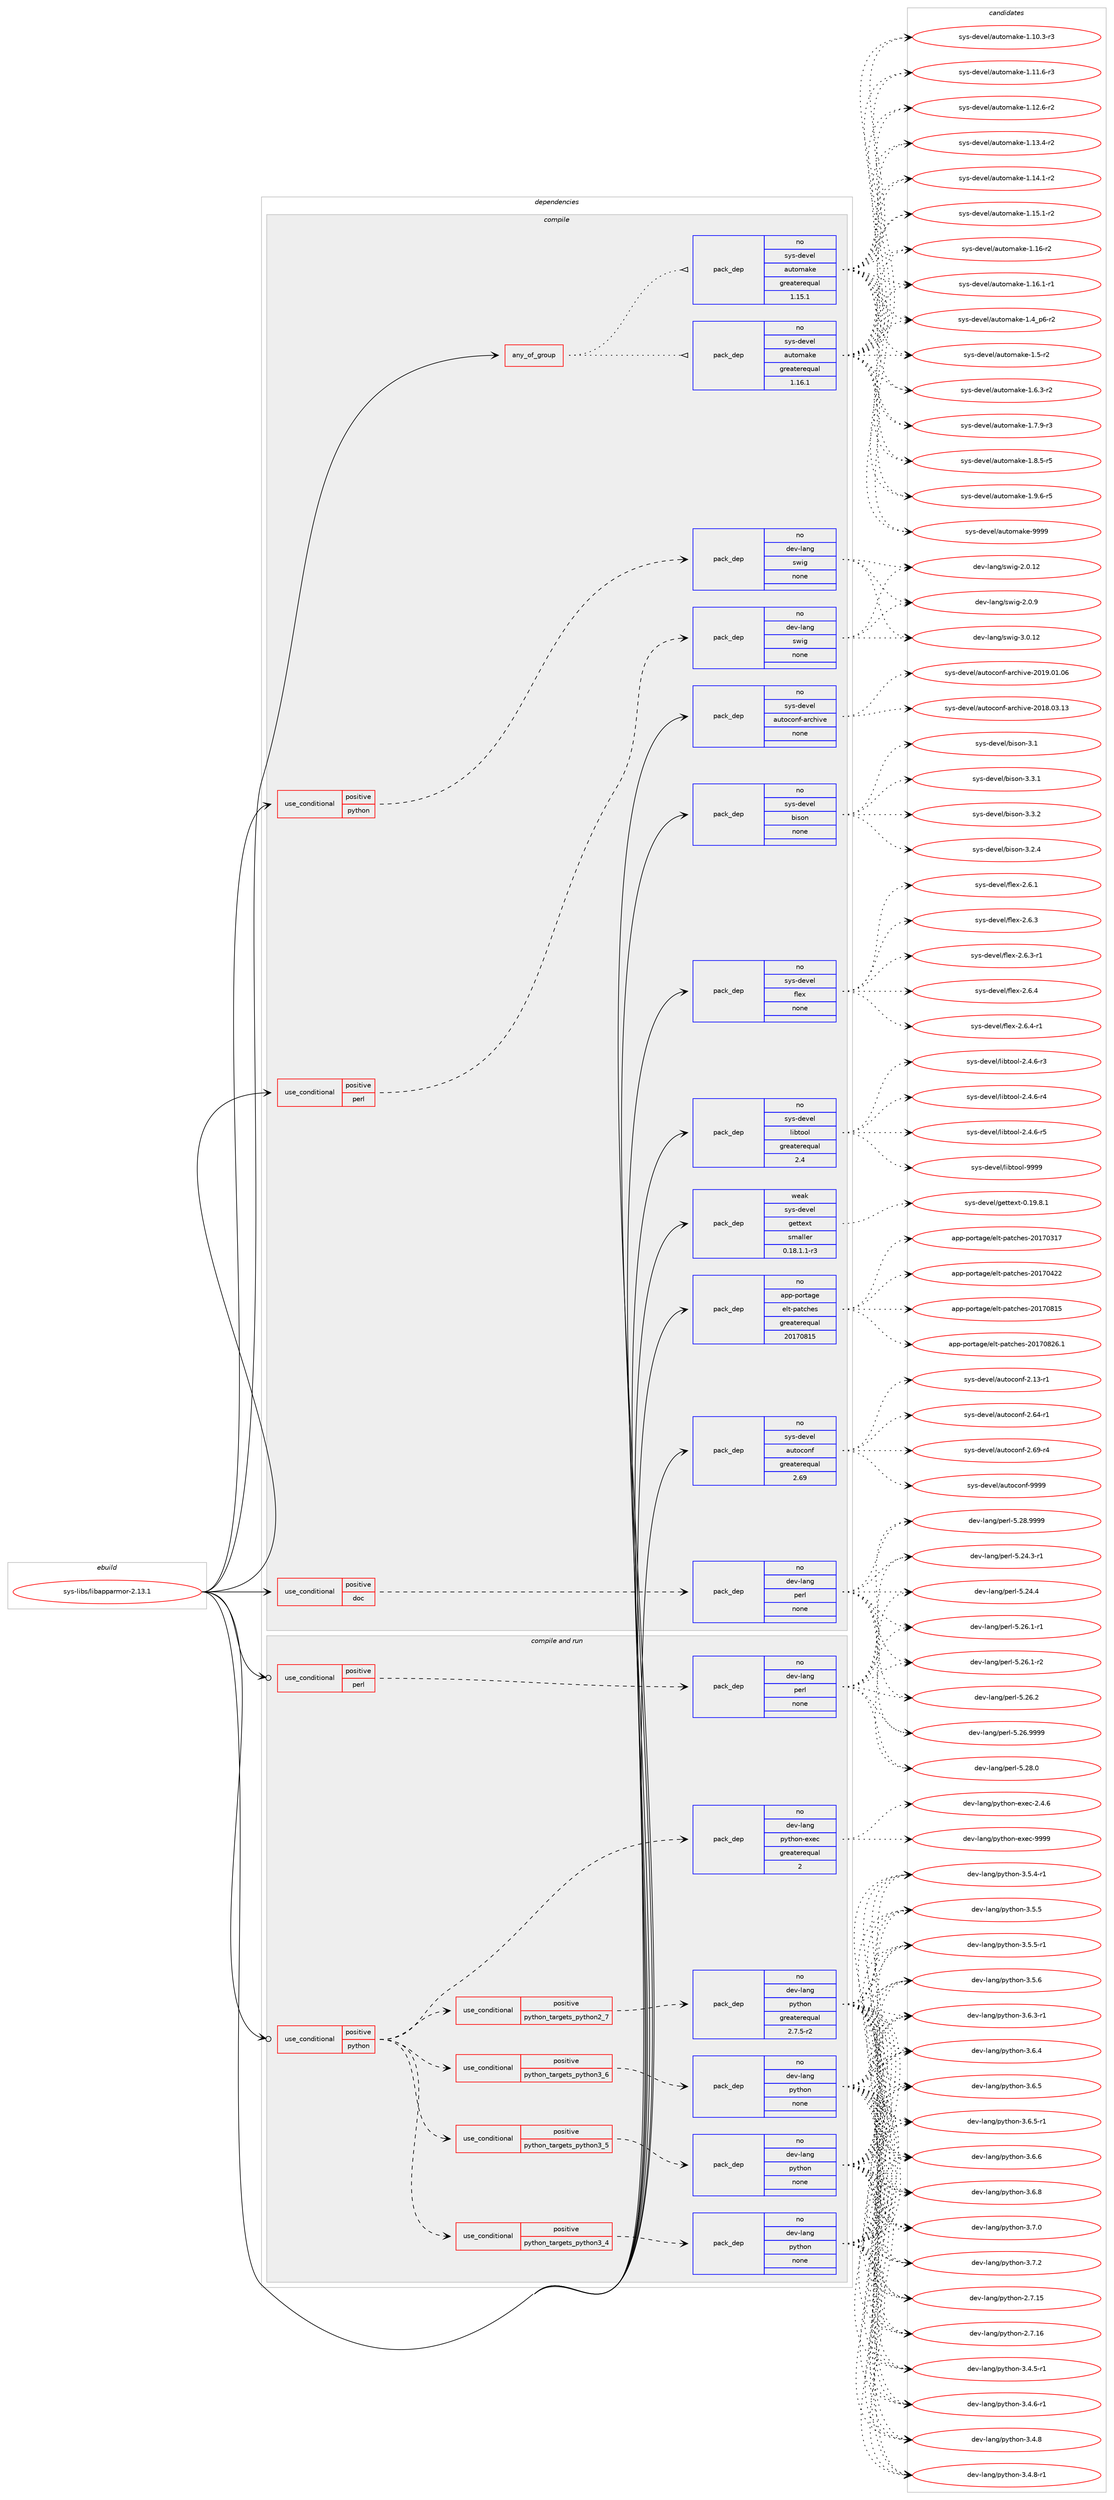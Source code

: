 digraph prolog {

# *************
# Graph options
# *************

newrank=true;
concentrate=true;
compound=true;
graph [rankdir=LR,fontname=Helvetica,fontsize=10,ranksep=1.5];#, ranksep=2.5, nodesep=0.2];
edge  [arrowhead=vee];
node  [fontname=Helvetica,fontsize=10];

# **********
# The ebuild
# **********

subgraph cluster_leftcol {
color=gray;
rank=same;
label=<<i>ebuild</i>>;
id [label="sys-libs/libapparmor-2.13.1", color=red, width=4, href="../sys-libs/libapparmor-2.13.1.svg"];
}

# ****************
# The dependencies
# ****************

subgraph cluster_midcol {
color=gray;
label=<<i>dependencies</i>>;
subgraph cluster_compile {
fillcolor="#eeeeee";
style=filled;
label=<<i>compile</i>>;
subgraph any27676 {
dependency1737727 [label=<<TABLE BORDER="0" CELLBORDER="1" CELLSPACING="0" CELLPADDING="4"><TR><TD CELLPADDING="10">any_of_group</TD></TR></TABLE>>, shape=none, color=red];subgraph pack1247318 {
dependency1737728 [label=<<TABLE BORDER="0" CELLBORDER="1" CELLSPACING="0" CELLPADDING="4" WIDTH="220"><TR><TD ROWSPAN="6" CELLPADDING="30">pack_dep</TD></TR><TR><TD WIDTH="110">no</TD></TR><TR><TD>sys-devel</TD></TR><TR><TD>automake</TD></TR><TR><TD>greaterequal</TD></TR><TR><TD>1.16.1</TD></TR></TABLE>>, shape=none, color=blue];
}
dependency1737727:e -> dependency1737728:w [weight=20,style="dotted",arrowhead="oinv"];
subgraph pack1247319 {
dependency1737729 [label=<<TABLE BORDER="0" CELLBORDER="1" CELLSPACING="0" CELLPADDING="4" WIDTH="220"><TR><TD ROWSPAN="6" CELLPADDING="30">pack_dep</TD></TR><TR><TD WIDTH="110">no</TD></TR><TR><TD>sys-devel</TD></TR><TR><TD>automake</TD></TR><TR><TD>greaterequal</TD></TR><TR><TD>1.15.1</TD></TR></TABLE>>, shape=none, color=blue];
}
dependency1737727:e -> dependency1737729:w [weight=20,style="dotted",arrowhead="oinv"];
}
id:e -> dependency1737727:w [weight=20,style="solid",arrowhead="vee"];
subgraph cond461798 {
dependency1737730 [label=<<TABLE BORDER="0" CELLBORDER="1" CELLSPACING="0" CELLPADDING="4"><TR><TD ROWSPAN="3" CELLPADDING="10">use_conditional</TD></TR><TR><TD>positive</TD></TR><TR><TD>doc</TD></TR></TABLE>>, shape=none, color=red];
subgraph pack1247320 {
dependency1737731 [label=<<TABLE BORDER="0" CELLBORDER="1" CELLSPACING="0" CELLPADDING="4" WIDTH="220"><TR><TD ROWSPAN="6" CELLPADDING="30">pack_dep</TD></TR><TR><TD WIDTH="110">no</TD></TR><TR><TD>dev-lang</TD></TR><TR><TD>perl</TD></TR><TR><TD>none</TD></TR><TR><TD></TD></TR></TABLE>>, shape=none, color=blue];
}
dependency1737730:e -> dependency1737731:w [weight=20,style="dashed",arrowhead="vee"];
}
id:e -> dependency1737730:w [weight=20,style="solid",arrowhead="vee"];
subgraph cond461799 {
dependency1737732 [label=<<TABLE BORDER="0" CELLBORDER="1" CELLSPACING="0" CELLPADDING="4"><TR><TD ROWSPAN="3" CELLPADDING="10">use_conditional</TD></TR><TR><TD>positive</TD></TR><TR><TD>perl</TD></TR></TABLE>>, shape=none, color=red];
subgraph pack1247321 {
dependency1737733 [label=<<TABLE BORDER="0" CELLBORDER="1" CELLSPACING="0" CELLPADDING="4" WIDTH="220"><TR><TD ROWSPAN="6" CELLPADDING="30">pack_dep</TD></TR><TR><TD WIDTH="110">no</TD></TR><TR><TD>dev-lang</TD></TR><TR><TD>swig</TD></TR><TR><TD>none</TD></TR><TR><TD></TD></TR></TABLE>>, shape=none, color=blue];
}
dependency1737732:e -> dependency1737733:w [weight=20,style="dashed",arrowhead="vee"];
}
id:e -> dependency1737732:w [weight=20,style="solid",arrowhead="vee"];
subgraph cond461800 {
dependency1737734 [label=<<TABLE BORDER="0" CELLBORDER="1" CELLSPACING="0" CELLPADDING="4"><TR><TD ROWSPAN="3" CELLPADDING="10">use_conditional</TD></TR><TR><TD>positive</TD></TR><TR><TD>python</TD></TR></TABLE>>, shape=none, color=red];
subgraph pack1247322 {
dependency1737735 [label=<<TABLE BORDER="0" CELLBORDER="1" CELLSPACING="0" CELLPADDING="4" WIDTH="220"><TR><TD ROWSPAN="6" CELLPADDING="30">pack_dep</TD></TR><TR><TD WIDTH="110">no</TD></TR><TR><TD>dev-lang</TD></TR><TR><TD>swig</TD></TR><TR><TD>none</TD></TR><TR><TD></TD></TR></TABLE>>, shape=none, color=blue];
}
dependency1737734:e -> dependency1737735:w [weight=20,style="dashed",arrowhead="vee"];
}
id:e -> dependency1737734:w [weight=20,style="solid",arrowhead="vee"];
subgraph pack1247323 {
dependency1737736 [label=<<TABLE BORDER="0" CELLBORDER="1" CELLSPACING="0" CELLPADDING="4" WIDTH="220"><TR><TD ROWSPAN="6" CELLPADDING="30">pack_dep</TD></TR><TR><TD WIDTH="110">no</TD></TR><TR><TD>app-portage</TD></TR><TR><TD>elt-patches</TD></TR><TR><TD>greaterequal</TD></TR><TR><TD>20170815</TD></TR></TABLE>>, shape=none, color=blue];
}
id:e -> dependency1737736:w [weight=20,style="solid",arrowhead="vee"];
subgraph pack1247324 {
dependency1737737 [label=<<TABLE BORDER="0" CELLBORDER="1" CELLSPACING="0" CELLPADDING="4" WIDTH="220"><TR><TD ROWSPAN="6" CELLPADDING="30">pack_dep</TD></TR><TR><TD WIDTH="110">no</TD></TR><TR><TD>sys-devel</TD></TR><TR><TD>autoconf</TD></TR><TR><TD>greaterequal</TD></TR><TR><TD>2.69</TD></TR></TABLE>>, shape=none, color=blue];
}
id:e -> dependency1737737:w [weight=20,style="solid",arrowhead="vee"];
subgraph pack1247325 {
dependency1737738 [label=<<TABLE BORDER="0" CELLBORDER="1" CELLSPACING="0" CELLPADDING="4" WIDTH="220"><TR><TD ROWSPAN="6" CELLPADDING="30">pack_dep</TD></TR><TR><TD WIDTH="110">no</TD></TR><TR><TD>sys-devel</TD></TR><TR><TD>autoconf-archive</TD></TR><TR><TD>none</TD></TR><TR><TD></TD></TR></TABLE>>, shape=none, color=blue];
}
id:e -> dependency1737738:w [weight=20,style="solid",arrowhead="vee"];
subgraph pack1247326 {
dependency1737739 [label=<<TABLE BORDER="0" CELLBORDER="1" CELLSPACING="0" CELLPADDING="4" WIDTH="220"><TR><TD ROWSPAN="6" CELLPADDING="30">pack_dep</TD></TR><TR><TD WIDTH="110">no</TD></TR><TR><TD>sys-devel</TD></TR><TR><TD>bison</TD></TR><TR><TD>none</TD></TR><TR><TD></TD></TR></TABLE>>, shape=none, color=blue];
}
id:e -> dependency1737739:w [weight=20,style="solid",arrowhead="vee"];
subgraph pack1247327 {
dependency1737740 [label=<<TABLE BORDER="0" CELLBORDER="1" CELLSPACING="0" CELLPADDING="4" WIDTH="220"><TR><TD ROWSPAN="6" CELLPADDING="30">pack_dep</TD></TR><TR><TD WIDTH="110">no</TD></TR><TR><TD>sys-devel</TD></TR><TR><TD>flex</TD></TR><TR><TD>none</TD></TR><TR><TD></TD></TR></TABLE>>, shape=none, color=blue];
}
id:e -> dependency1737740:w [weight=20,style="solid",arrowhead="vee"];
subgraph pack1247328 {
dependency1737741 [label=<<TABLE BORDER="0" CELLBORDER="1" CELLSPACING="0" CELLPADDING="4" WIDTH="220"><TR><TD ROWSPAN="6" CELLPADDING="30">pack_dep</TD></TR><TR><TD WIDTH="110">no</TD></TR><TR><TD>sys-devel</TD></TR><TR><TD>libtool</TD></TR><TR><TD>greaterequal</TD></TR><TR><TD>2.4</TD></TR></TABLE>>, shape=none, color=blue];
}
id:e -> dependency1737741:w [weight=20,style="solid",arrowhead="vee"];
subgraph pack1247329 {
dependency1737742 [label=<<TABLE BORDER="0" CELLBORDER="1" CELLSPACING="0" CELLPADDING="4" WIDTH="220"><TR><TD ROWSPAN="6" CELLPADDING="30">pack_dep</TD></TR><TR><TD WIDTH="110">weak</TD></TR><TR><TD>sys-devel</TD></TR><TR><TD>gettext</TD></TR><TR><TD>smaller</TD></TR><TR><TD>0.18.1.1-r3</TD></TR></TABLE>>, shape=none, color=blue];
}
id:e -> dependency1737742:w [weight=20,style="solid",arrowhead="vee"];
}
subgraph cluster_compileandrun {
fillcolor="#eeeeee";
style=filled;
label=<<i>compile and run</i>>;
subgraph cond461801 {
dependency1737743 [label=<<TABLE BORDER="0" CELLBORDER="1" CELLSPACING="0" CELLPADDING="4"><TR><TD ROWSPAN="3" CELLPADDING="10">use_conditional</TD></TR><TR><TD>positive</TD></TR><TR><TD>perl</TD></TR></TABLE>>, shape=none, color=red];
subgraph pack1247330 {
dependency1737744 [label=<<TABLE BORDER="0" CELLBORDER="1" CELLSPACING="0" CELLPADDING="4" WIDTH="220"><TR><TD ROWSPAN="6" CELLPADDING="30">pack_dep</TD></TR><TR><TD WIDTH="110">no</TD></TR><TR><TD>dev-lang</TD></TR><TR><TD>perl</TD></TR><TR><TD>none</TD></TR><TR><TD></TD></TR></TABLE>>, shape=none, color=blue];
}
dependency1737743:e -> dependency1737744:w [weight=20,style="dashed",arrowhead="vee"];
}
id:e -> dependency1737743:w [weight=20,style="solid",arrowhead="odotvee"];
subgraph cond461802 {
dependency1737745 [label=<<TABLE BORDER="0" CELLBORDER="1" CELLSPACING="0" CELLPADDING="4"><TR><TD ROWSPAN="3" CELLPADDING="10">use_conditional</TD></TR><TR><TD>positive</TD></TR><TR><TD>python</TD></TR></TABLE>>, shape=none, color=red];
subgraph cond461803 {
dependency1737746 [label=<<TABLE BORDER="0" CELLBORDER="1" CELLSPACING="0" CELLPADDING="4"><TR><TD ROWSPAN="3" CELLPADDING="10">use_conditional</TD></TR><TR><TD>positive</TD></TR><TR><TD>python_targets_python2_7</TD></TR></TABLE>>, shape=none, color=red];
subgraph pack1247331 {
dependency1737747 [label=<<TABLE BORDER="0" CELLBORDER="1" CELLSPACING="0" CELLPADDING="4" WIDTH="220"><TR><TD ROWSPAN="6" CELLPADDING="30">pack_dep</TD></TR><TR><TD WIDTH="110">no</TD></TR><TR><TD>dev-lang</TD></TR><TR><TD>python</TD></TR><TR><TD>greaterequal</TD></TR><TR><TD>2.7.5-r2</TD></TR></TABLE>>, shape=none, color=blue];
}
dependency1737746:e -> dependency1737747:w [weight=20,style="dashed",arrowhead="vee"];
}
dependency1737745:e -> dependency1737746:w [weight=20,style="dashed",arrowhead="vee"];
subgraph cond461804 {
dependency1737748 [label=<<TABLE BORDER="0" CELLBORDER="1" CELLSPACING="0" CELLPADDING="4"><TR><TD ROWSPAN="3" CELLPADDING="10">use_conditional</TD></TR><TR><TD>positive</TD></TR><TR><TD>python_targets_python3_4</TD></TR></TABLE>>, shape=none, color=red];
subgraph pack1247332 {
dependency1737749 [label=<<TABLE BORDER="0" CELLBORDER="1" CELLSPACING="0" CELLPADDING="4" WIDTH="220"><TR><TD ROWSPAN="6" CELLPADDING="30">pack_dep</TD></TR><TR><TD WIDTH="110">no</TD></TR><TR><TD>dev-lang</TD></TR><TR><TD>python</TD></TR><TR><TD>none</TD></TR><TR><TD></TD></TR></TABLE>>, shape=none, color=blue];
}
dependency1737748:e -> dependency1737749:w [weight=20,style="dashed",arrowhead="vee"];
}
dependency1737745:e -> dependency1737748:w [weight=20,style="dashed",arrowhead="vee"];
subgraph cond461805 {
dependency1737750 [label=<<TABLE BORDER="0" CELLBORDER="1" CELLSPACING="0" CELLPADDING="4"><TR><TD ROWSPAN="3" CELLPADDING="10">use_conditional</TD></TR><TR><TD>positive</TD></TR><TR><TD>python_targets_python3_5</TD></TR></TABLE>>, shape=none, color=red];
subgraph pack1247333 {
dependency1737751 [label=<<TABLE BORDER="0" CELLBORDER="1" CELLSPACING="0" CELLPADDING="4" WIDTH="220"><TR><TD ROWSPAN="6" CELLPADDING="30">pack_dep</TD></TR><TR><TD WIDTH="110">no</TD></TR><TR><TD>dev-lang</TD></TR><TR><TD>python</TD></TR><TR><TD>none</TD></TR><TR><TD></TD></TR></TABLE>>, shape=none, color=blue];
}
dependency1737750:e -> dependency1737751:w [weight=20,style="dashed",arrowhead="vee"];
}
dependency1737745:e -> dependency1737750:w [weight=20,style="dashed",arrowhead="vee"];
subgraph cond461806 {
dependency1737752 [label=<<TABLE BORDER="0" CELLBORDER="1" CELLSPACING="0" CELLPADDING="4"><TR><TD ROWSPAN="3" CELLPADDING="10">use_conditional</TD></TR><TR><TD>positive</TD></TR><TR><TD>python_targets_python3_6</TD></TR></TABLE>>, shape=none, color=red];
subgraph pack1247334 {
dependency1737753 [label=<<TABLE BORDER="0" CELLBORDER="1" CELLSPACING="0" CELLPADDING="4" WIDTH="220"><TR><TD ROWSPAN="6" CELLPADDING="30">pack_dep</TD></TR><TR><TD WIDTH="110">no</TD></TR><TR><TD>dev-lang</TD></TR><TR><TD>python</TD></TR><TR><TD>none</TD></TR><TR><TD></TD></TR></TABLE>>, shape=none, color=blue];
}
dependency1737752:e -> dependency1737753:w [weight=20,style="dashed",arrowhead="vee"];
}
dependency1737745:e -> dependency1737752:w [weight=20,style="dashed",arrowhead="vee"];
subgraph pack1247335 {
dependency1737754 [label=<<TABLE BORDER="0" CELLBORDER="1" CELLSPACING="0" CELLPADDING="4" WIDTH="220"><TR><TD ROWSPAN="6" CELLPADDING="30">pack_dep</TD></TR><TR><TD WIDTH="110">no</TD></TR><TR><TD>dev-lang</TD></TR><TR><TD>python-exec</TD></TR><TR><TD>greaterequal</TD></TR><TR><TD>2</TD></TR></TABLE>>, shape=none, color=blue];
}
dependency1737745:e -> dependency1737754:w [weight=20,style="dashed",arrowhead="vee"];
}
id:e -> dependency1737745:w [weight=20,style="solid",arrowhead="odotvee"];
}
subgraph cluster_run {
fillcolor="#eeeeee";
style=filled;
label=<<i>run</i>>;
}
}

# **************
# The candidates
# **************

subgraph cluster_choices {
rank=same;
color=gray;
label=<<i>candidates</i>>;

subgraph choice1247318 {
color=black;
nodesep=1;
choice11512111545100101118101108479711711611110997107101454946494846514511451 [label="sys-devel/automake-1.10.3-r3", color=red, width=4,href="../sys-devel/automake-1.10.3-r3.svg"];
choice11512111545100101118101108479711711611110997107101454946494946544511451 [label="sys-devel/automake-1.11.6-r3", color=red, width=4,href="../sys-devel/automake-1.11.6-r3.svg"];
choice11512111545100101118101108479711711611110997107101454946495046544511450 [label="sys-devel/automake-1.12.6-r2", color=red, width=4,href="../sys-devel/automake-1.12.6-r2.svg"];
choice11512111545100101118101108479711711611110997107101454946495146524511450 [label="sys-devel/automake-1.13.4-r2", color=red, width=4,href="../sys-devel/automake-1.13.4-r2.svg"];
choice11512111545100101118101108479711711611110997107101454946495246494511450 [label="sys-devel/automake-1.14.1-r2", color=red, width=4,href="../sys-devel/automake-1.14.1-r2.svg"];
choice11512111545100101118101108479711711611110997107101454946495346494511450 [label="sys-devel/automake-1.15.1-r2", color=red, width=4,href="../sys-devel/automake-1.15.1-r2.svg"];
choice1151211154510010111810110847971171161111099710710145494649544511450 [label="sys-devel/automake-1.16-r2", color=red, width=4,href="../sys-devel/automake-1.16-r2.svg"];
choice11512111545100101118101108479711711611110997107101454946495446494511449 [label="sys-devel/automake-1.16.1-r1", color=red, width=4,href="../sys-devel/automake-1.16.1-r1.svg"];
choice115121115451001011181011084797117116111109971071014549465295112544511450 [label="sys-devel/automake-1.4_p6-r2", color=red, width=4,href="../sys-devel/automake-1.4_p6-r2.svg"];
choice11512111545100101118101108479711711611110997107101454946534511450 [label="sys-devel/automake-1.5-r2", color=red, width=4,href="../sys-devel/automake-1.5-r2.svg"];
choice115121115451001011181011084797117116111109971071014549465446514511450 [label="sys-devel/automake-1.6.3-r2", color=red, width=4,href="../sys-devel/automake-1.6.3-r2.svg"];
choice115121115451001011181011084797117116111109971071014549465546574511451 [label="sys-devel/automake-1.7.9-r3", color=red, width=4,href="../sys-devel/automake-1.7.9-r3.svg"];
choice115121115451001011181011084797117116111109971071014549465646534511453 [label="sys-devel/automake-1.8.5-r5", color=red, width=4,href="../sys-devel/automake-1.8.5-r5.svg"];
choice115121115451001011181011084797117116111109971071014549465746544511453 [label="sys-devel/automake-1.9.6-r5", color=red, width=4,href="../sys-devel/automake-1.9.6-r5.svg"];
choice115121115451001011181011084797117116111109971071014557575757 [label="sys-devel/automake-9999", color=red, width=4,href="../sys-devel/automake-9999.svg"];
dependency1737728:e -> choice11512111545100101118101108479711711611110997107101454946494846514511451:w [style=dotted,weight="100"];
dependency1737728:e -> choice11512111545100101118101108479711711611110997107101454946494946544511451:w [style=dotted,weight="100"];
dependency1737728:e -> choice11512111545100101118101108479711711611110997107101454946495046544511450:w [style=dotted,weight="100"];
dependency1737728:e -> choice11512111545100101118101108479711711611110997107101454946495146524511450:w [style=dotted,weight="100"];
dependency1737728:e -> choice11512111545100101118101108479711711611110997107101454946495246494511450:w [style=dotted,weight="100"];
dependency1737728:e -> choice11512111545100101118101108479711711611110997107101454946495346494511450:w [style=dotted,weight="100"];
dependency1737728:e -> choice1151211154510010111810110847971171161111099710710145494649544511450:w [style=dotted,weight="100"];
dependency1737728:e -> choice11512111545100101118101108479711711611110997107101454946495446494511449:w [style=dotted,weight="100"];
dependency1737728:e -> choice115121115451001011181011084797117116111109971071014549465295112544511450:w [style=dotted,weight="100"];
dependency1737728:e -> choice11512111545100101118101108479711711611110997107101454946534511450:w [style=dotted,weight="100"];
dependency1737728:e -> choice115121115451001011181011084797117116111109971071014549465446514511450:w [style=dotted,weight="100"];
dependency1737728:e -> choice115121115451001011181011084797117116111109971071014549465546574511451:w [style=dotted,weight="100"];
dependency1737728:e -> choice115121115451001011181011084797117116111109971071014549465646534511453:w [style=dotted,weight="100"];
dependency1737728:e -> choice115121115451001011181011084797117116111109971071014549465746544511453:w [style=dotted,weight="100"];
dependency1737728:e -> choice115121115451001011181011084797117116111109971071014557575757:w [style=dotted,weight="100"];
}
subgraph choice1247319 {
color=black;
nodesep=1;
choice11512111545100101118101108479711711611110997107101454946494846514511451 [label="sys-devel/automake-1.10.3-r3", color=red, width=4,href="../sys-devel/automake-1.10.3-r3.svg"];
choice11512111545100101118101108479711711611110997107101454946494946544511451 [label="sys-devel/automake-1.11.6-r3", color=red, width=4,href="../sys-devel/automake-1.11.6-r3.svg"];
choice11512111545100101118101108479711711611110997107101454946495046544511450 [label="sys-devel/automake-1.12.6-r2", color=red, width=4,href="../sys-devel/automake-1.12.6-r2.svg"];
choice11512111545100101118101108479711711611110997107101454946495146524511450 [label="sys-devel/automake-1.13.4-r2", color=red, width=4,href="../sys-devel/automake-1.13.4-r2.svg"];
choice11512111545100101118101108479711711611110997107101454946495246494511450 [label="sys-devel/automake-1.14.1-r2", color=red, width=4,href="../sys-devel/automake-1.14.1-r2.svg"];
choice11512111545100101118101108479711711611110997107101454946495346494511450 [label="sys-devel/automake-1.15.1-r2", color=red, width=4,href="../sys-devel/automake-1.15.1-r2.svg"];
choice1151211154510010111810110847971171161111099710710145494649544511450 [label="sys-devel/automake-1.16-r2", color=red, width=4,href="../sys-devel/automake-1.16-r2.svg"];
choice11512111545100101118101108479711711611110997107101454946495446494511449 [label="sys-devel/automake-1.16.1-r1", color=red, width=4,href="../sys-devel/automake-1.16.1-r1.svg"];
choice115121115451001011181011084797117116111109971071014549465295112544511450 [label="sys-devel/automake-1.4_p6-r2", color=red, width=4,href="../sys-devel/automake-1.4_p6-r2.svg"];
choice11512111545100101118101108479711711611110997107101454946534511450 [label="sys-devel/automake-1.5-r2", color=red, width=4,href="../sys-devel/automake-1.5-r2.svg"];
choice115121115451001011181011084797117116111109971071014549465446514511450 [label="sys-devel/automake-1.6.3-r2", color=red, width=4,href="../sys-devel/automake-1.6.3-r2.svg"];
choice115121115451001011181011084797117116111109971071014549465546574511451 [label="sys-devel/automake-1.7.9-r3", color=red, width=4,href="../sys-devel/automake-1.7.9-r3.svg"];
choice115121115451001011181011084797117116111109971071014549465646534511453 [label="sys-devel/automake-1.8.5-r5", color=red, width=4,href="../sys-devel/automake-1.8.5-r5.svg"];
choice115121115451001011181011084797117116111109971071014549465746544511453 [label="sys-devel/automake-1.9.6-r5", color=red, width=4,href="../sys-devel/automake-1.9.6-r5.svg"];
choice115121115451001011181011084797117116111109971071014557575757 [label="sys-devel/automake-9999", color=red, width=4,href="../sys-devel/automake-9999.svg"];
dependency1737729:e -> choice11512111545100101118101108479711711611110997107101454946494846514511451:w [style=dotted,weight="100"];
dependency1737729:e -> choice11512111545100101118101108479711711611110997107101454946494946544511451:w [style=dotted,weight="100"];
dependency1737729:e -> choice11512111545100101118101108479711711611110997107101454946495046544511450:w [style=dotted,weight="100"];
dependency1737729:e -> choice11512111545100101118101108479711711611110997107101454946495146524511450:w [style=dotted,weight="100"];
dependency1737729:e -> choice11512111545100101118101108479711711611110997107101454946495246494511450:w [style=dotted,weight="100"];
dependency1737729:e -> choice11512111545100101118101108479711711611110997107101454946495346494511450:w [style=dotted,weight="100"];
dependency1737729:e -> choice1151211154510010111810110847971171161111099710710145494649544511450:w [style=dotted,weight="100"];
dependency1737729:e -> choice11512111545100101118101108479711711611110997107101454946495446494511449:w [style=dotted,weight="100"];
dependency1737729:e -> choice115121115451001011181011084797117116111109971071014549465295112544511450:w [style=dotted,weight="100"];
dependency1737729:e -> choice11512111545100101118101108479711711611110997107101454946534511450:w [style=dotted,weight="100"];
dependency1737729:e -> choice115121115451001011181011084797117116111109971071014549465446514511450:w [style=dotted,weight="100"];
dependency1737729:e -> choice115121115451001011181011084797117116111109971071014549465546574511451:w [style=dotted,weight="100"];
dependency1737729:e -> choice115121115451001011181011084797117116111109971071014549465646534511453:w [style=dotted,weight="100"];
dependency1737729:e -> choice115121115451001011181011084797117116111109971071014549465746544511453:w [style=dotted,weight="100"];
dependency1737729:e -> choice115121115451001011181011084797117116111109971071014557575757:w [style=dotted,weight="100"];
}
subgraph choice1247320 {
color=black;
nodesep=1;
choice100101118451089711010347112101114108455346505246514511449 [label="dev-lang/perl-5.24.3-r1", color=red, width=4,href="../dev-lang/perl-5.24.3-r1.svg"];
choice10010111845108971101034711210111410845534650524652 [label="dev-lang/perl-5.24.4", color=red, width=4,href="../dev-lang/perl-5.24.4.svg"];
choice100101118451089711010347112101114108455346505446494511449 [label="dev-lang/perl-5.26.1-r1", color=red, width=4,href="../dev-lang/perl-5.26.1-r1.svg"];
choice100101118451089711010347112101114108455346505446494511450 [label="dev-lang/perl-5.26.1-r2", color=red, width=4,href="../dev-lang/perl-5.26.1-r2.svg"];
choice10010111845108971101034711210111410845534650544650 [label="dev-lang/perl-5.26.2", color=red, width=4,href="../dev-lang/perl-5.26.2.svg"];
choice10010111845108971101034711210111410845534650544657575757 [label="dev-lang/perl-5.26.9999", color=red, width=4,href="../dev-lang/perl-5.26.9999.svg"];
choice10010111845108971101034711210111410845534650564648 [label="dev-lang/perl-5.28.0", color=red, width=4,href="../dev-lang/perl-5.28.0.svg"];
choice10010111845108971101034711210111410845534650564657575757 [label="dev-lang/perl-5.28.9999", color=red, width=4,href="../dev-lang/perl-5.28.9999.svg"];
dependency1737731:e -> choice100101118451089711010347112101114108455346505246514511449:w [style=dotted,weight="100"];
dependency1737731:e -> choice10010111845108971101034711210111410845534650524652:w [style=dotted,weight="100"];
dependency1737731:e -> choice100101118451089711010347112101114108455346505446494511449:w [style=dotted,weight="100"];
dependency1737731:e -> choice100101118451089711010347112101114108455346505446494511450:w [style=dotted,weight="100"];
dependency1737731:e -> choice10010111845108971101034711210111410845534650544650:w [style=dotted,weight="100"];
dependency1737731:e -> choice10010111845108971101034711210111410845534650544657575757:w [style=dotted,weight="100"];
dependency1737731:e -> choice10010111845108971101034711210111410845534650564648:w [style=dotted,weight="100"];
dependency1737731:e -> choice10010111845108971101034711210111410845534650564657575757:w [style=dotted,weight="100"];
}
subgraph choice1247321 {
color=black;
nodesep=1;
choice10010111845108971101034711511910510345504648464950 [label="dev-lang/swig-2.0.12", color=red, width=4,href="../dev-lang/swig-2.0.12.svg"];
choice100101118451089711010347115119105103455046484657 [label="dev-lang/swig-2.0.9", color=red, width=4,href="../dev-lang/swig-2.0.9.svg"];
choice10010111845108971101034711511910510345514648464950 [label="dev-lang/swig-3.0.12", color=red, width=4,href="../dev-lang/swig-3.0.12.svg"];
dependency1737733:e -> choice10010111845108971101034711511910510345504648464950:w [style=dotted,weight="100"];
dependency1737733:e -> choice100101118451089711010347115119105103455046484657:w [style=dotted,weight="100"];
dependency1737733:e -> choice10010111845108971101034711511910510345514648464950:w [style=dotted,weight="100"];
}
subgraph choice1247322 {
color=black;
nodesep=1;
choice10010111845108971101034711511910510345504648464950 [label="dev-lang/swig-2.0.12", color=red, width=4,href="../dev-lang/swig-2.0.12.svg"];
choice100101118451089711010347115119105103455046484657 [label="dev-lang/swig-2.0.9", color=red, width=4,href="../dev-lang/swig-2.0.9.svg"];
choice10010111845108971101034711511910510345514648464950 [label="dev-lang/swig-3.0.12", color=red, width=4,href="../dev-lang/swig-3.0.12.svg"];
dependency1737735:e -> choice10010111845108971101034711511910510345504648464950:w [style=dotted,weight="100"];
dependency1737735:e -> choice100101118451089711010347115119105103455046484657:w [style=dotted,weight="100"];
dependency1737735:e -> choice10010111845108971101034711511910510345514648464950:w [style=dotted,weight="100"];
}
subgraph choice1247323 {
color=black;
nodesep=1;
choice97112112451121111141169710310147101108116451129711699104101115455048495548514955 [label="app-portage/elt-patches-20170317", color=red, width=4,href="../app-portage/elt-patches-20170317.svg"];
choice97112112451121111141169710310147101108116451129711699104101115455048495548525050 [label="app-portage/elt-patches-20170422", color=red, width=4,href="../app-portage/elt-patches-20170422.svg"];
choice97112112451121111141169710310147101108116451129711699104101115455048495548564953 [label="app-portage/elt-patches-20170815", color=red, width=4,href="../app-portage/elt-patches-20170815.svg"];
choice971121124511211111411697103101471011081164511297116991041011154550484955485650544649 [label="app-portage/elt-patches-20170826.1", color=red, width=4,href="../app-portage/elt-patches-20170826.1.svg"];
dependency1737736:e -> choice97112112451121111141169710310147101108116451129711699104101115455048495548514955:w [style=dotted,weight="100"];
dependency1737736:e -> choice97112112451121111141169710310147101108116451129711699104101115455048495548525050:w [style=dotted,weight="100"];
dependency1737736:e -> choice97112112451121111141169710310147101108116451129711699104101115455048495548564953:w [style=dotted,weight="100"];
dependency1737736:e -> choice971121124511211111411697103101471011081164511297116991041011154550484955485650544649:w [style=dotted,weight="100"];
}
subgraph choice1247324 {
color=black;
nodesep=1;
choice1151211154510010111810110847971171161119911111010245504649514511449 [label="sys-devel/autoconf-2.13-r1", color=red, width=4,href="../sys-devel/autoconf-2.13-r1.svg"];
choice1151211154510010111810110847971171161119911111010245504654524511449 [label="sys-devel/autoconf-2.64-r1", color=red, width=4,href="../sys-devel/autoconf-2.64-r1.svg"];
choice1151211154510010111810110847971171161119911111010245504654574511452 [label="sys-devel/autoconf-2.69-r4", color=red, width=4,href="../sys-devel/autoconf-2.69-r4.svg"];
choice115121115451001011181011084797117116111991111101024557575757 [label="sys-devel/autoconf-9999", color=red, width=4,href="../sys-devel/autoconf-9999.svg"];
dependency1737737:e -> choice1151211154510010111810110847971171161119911111010245504649514511449:w [style=dotted,weight="100"];
dependency1737737:e -> choice1151211154510010111810110847971171161119911111010245504654524511449:w [style=dotted,weight="100"];
dependency1737737:e -> choice1151211154510010111810110847971171161119911111010245504654574511452:w [style=dotted,weight="100"];
dependency1737737:e -> choice115121115451001011181011084797117116111991111101024557575757:w [style=dotted,weight="100"];
}
subgraph choice1247325 {
color=black;
nodesep=1;
choice115121115451001011181011084797117116111991111101024597114991041051181014550484956464851464951 [label="sys-devel/autoconf-archive-2018.03.13", color=red, width=4,href="../sys-devel/autoconf-archive-2018.03.13.svg"];
choice115121115451001011181011084797117116111991111101024597114991041051181014550484957464849464854 [label="sys-devel/autoconf-archive-2019.01.06", color=red, width=4,href="../sys-devel/autoconf-archive-2019.01.06.svg"];
dependency1737738:e -> choice115121115451001011181011084797117116111991111101024597114991041051181014550484956464851464951:w [style=dotted,weight="100"];
dependency1737738:e -> choice115121115451001011181011084797117116111991111101024597114991041051181014550484957464849464854:w [style=dotted,weight="100"];
}
subgraph choice1247326 {
color=black;
nodesep=1;
choice11512111545100101118101108479810511511111045514649 [label="sys-devel/bison-3.1", color=red, width=4,href="../sys-devel/bison-3.1.svg"];
choice115121115451001011181011084798105115111110455146504652 [label="sys-devel/bison-3.2.4", color=red, width=4,href="../sys-devel/bison-3.2.4.svg"];
choice115121115451001011181011084798105115111110455146514649 [label="sys-devel/bison-3.3.1", color=red, width=4,href="../sys-devel/bison-3.3.1.svg"];
choice115121115451001011181011084798105115111110455146514650 [label="sys-devel/bison-3.3.2", color=red, width=4,href="../sys-devel/bison-3.3.2.svg"];
dependency1737739:e -> choice11512111545100101118101108479810511511111045514649:w [style=dotted,weight="100"];
dependency1737739:e -> choice115121115451001011181011084798105115111110455146504652:w [style=dotted,weight="100"];
dependency1737739:e -> choice115121115451001011181011084798105115111110455146514649:w [style=dotted,weight="100"];
dependency1737739:e -> choice115121115451001011181011084798105115111110455146514650:w [style=dotted,weight="100"];
}
subgraph choice1247327 {
color=black;
nodesep=1;
choice1151211154510010111810110847102108101120455046544649 [label="sys-devel/flex-2.6.1", color=red, width=4,href="../sys-devel/flex-2.6.1.svg"];
choice1151211154510010111810110847102108101120455046544651 [label="sys-devel/flex-2.6.3", color=red, width=4,href="../sys-devel/flex-2.6.3.svg"];
choice11512111545100101118101108471021081011204550465446514511449 [label="sys-devel/flex-2.6.3-r1", color=red, width=4,href="../sys-devel/flex-2.6.3-r1.svg"];
choice1151211154510010111810110847102108101120455046544652 [label="sys-devel/flex-2.6.4", color=red, width=4,href="../sys-devel/flex-2.6.4.svg"];
choice11512111545100101118101108471021081011204550465446524511449 [label="sys-devel/flex-2.6.4-r1", color=red, width=4,href="../sys-devel/flex-2.6.4-r1.svg"];
dependency1737740:e -> choice1151211154510010111810110847102108101120455046544649:w [style=dotted,weight="100"];
dependency1737740:e -> choice1151211154510010111810110847102108101120455046544651:w [style=dotted,weight="100"];
dependency1737740:e -> choice11512111545100101118101108471021081011204550465446514511449:w [style=dotted,weight="100"];
dependency1737740:e -> choice1151211154510010111810110847102108101120455046544652:w [style=dotted,weight="100"];
dependency1737740:e -> choice11512111545100101118101108471021081011204550465446524511449:w [style=dotted,weight="100"];
}
subgraph choice1247328 {
color=black;
nodesep=1;
choice1151211154510010111810110847108105981161111111084550465246544511451 [label="sys-devel/libtool-2.4.6-r3", color=red, width=4,href="../sys-devel/libtool-2.4.6-r3.svg"];
choice1151211154510010111810110847108105981161111111084550465246544511452 [label="sys-devel/libtool-2.4.6-r4", color=red, width=4,href="../sys-devel/libtool-2.4.6-r4.svg"];
choice1151211154510010111810110847108105981161111111084550465246544511453 [label="sys-devel/libtool-2.4.6-r5", color=red, width=4,href="../sys-devel/libtool-2.4.6-r5.svg"];
choice1151211154510010111810110847108105981161111111084557575757 [label="sys-devel/libtool-9999", color=red, width=4,href="../sys-devel/libtool-9999.svg"];
dependency1737741:e -> choice1151211154510010111810110847108105981161111111084550465246544511451:w [style=dotted,weight="100"];
dependency1737741:e -> choice1151211154510010111810110847108105981161111111084550465246544511452:w [style=dotted,weight="100"];
dependency1737741:e -> choice1151211154510010111810110847108105981161111111084550465246544511453:w [style=dotted,weight="100"];
dependency1737741:e -> choice1151211154510010111810110847108105981161111111084557575757:w [style=dotted,weight="100"];
}
subgraph choice1247329 {
color=black;
nodesep=1;
choice1151211154510010111810110847103101116116101120116454846495746564649 [label="sys-devel/gettext-0.19.8.1", color=red, width=4,href="../sys-devel/gettext-0.19.8.1.svg"];
dependency1737742:e -> choice1151211154510010111810110847103101116116101120116454846495746564649:w [style=dotted,weight="100"];
}
subgraph choice1247330 {
color=black;
nodesep=1;
choice100101118451089711010347112101114108455346505246514511449 [label="dev-lang/perl-5.24.3-r1", color=red, width=4,href="../dev-lang/perl-5.24.3-r1.svg"];
choice10010111845108971101034711210111410845534650524652 [label="dev-lang/perl-5.24.4", color=red, width=4,href="../dev-lang/perl-5.24.4.svg"];
choice100101118451089711010347112101114108455346505446494511449 [label="dev-lang/perl-5.26.1-r1", color=red, width=4,href="../dev-lang/perl-5.26.1-r1.svg"];
choice100101118451089711010347112101114108455346505446494511450 [label="dev-lang/perl-5.26.1-r2", color=red, width=4,href="../dev-lang/perl-5.26.1-r2.svg"];
choice10010111845108971101034711210111410845534650544650 [label="dev-lang/perl-5.26.2", color=red, width=4,href="../dev-lang/perl-5.26.2.svg"];
choice10010111845108971101034711210111410845534650544657575757 [label="dev-lang/perl-5.26.9999", color=red, width=4,href="../dev-lang/perl-5.26.9999.svg"];
choice10010111845108971101034711210111410845534650564648 [label="dev-lang/perl-5.28.0", color=red, width=4,href="../dev-lang/perl-5.28.0.svg"];
choice10010111845108971101034711210111410845534650564657575757 [label="dev-lang/perl-5.28.9999", color=red, width=4,href="../dev-lang/perl-5.28.9999.svg"];
dependency1737744:e -> choice100101118451089711010347112101114108455346505246514511449:w [style=dotted,weight="100"];
dependency1737744:e -> choice10010111845108971101034711210111410845534650524652:w [style=dotted,weight="100"];
dependency1737744:e -> choice100101118451089711010347112101114108455346505446494511449:w [style=dotted,weight="100"];
dependency1737744:e -> choice100101118451089711010347112101114108455346505446494511450:w [style=dotted,weight="100"];
dependency1737744:e -> choice10010111845108971101034711210111410845534650544650:w [style=dotted,weight="100"];
dependency1737744:e -> choice10010111845108971101034711210111410845534650544657575757:w [style=dotted,weight="100"];
dependency1737744:e -> choice10010111845108971101034711210111410845534650564648:w [style=dotted,weight="100"];
dependency1737744:e -> choice10010111845108971101034711210111410845534650564657575757:w [style=dotted,weight="100"];
}
subgraph choice1247331 {
color=black;
nodesep=1;
choice10010111845108971101034711212111610411111045504655464953 [label="dev-lang/python-2.7.15", color=red, width=4,href="../dev-lang/python-2.7.15.svg"];
choice10010111845108971101034711212111610411111045504655464954 [label="dev-lang/python-2.7.16", color=red, width=4,href="../dev-lang/python-2.7.16.svg"];
choice1001011184510897110103471121211161041111104551465246534511449 [label="dev-lang/python-3.4.5-r1", color=red, width=4,href="../dev-lang/python-3.4.5-r1.svg"];
choice1001011184510897110103471121211161041111104551465246544511449 [label="dev-lang/python-3.4.6-r1", color=red, width=4,href="../dev-lang/python-3.4.6-r1.svg"];
choice100101118451089711010347112121116104111110455146524656 [label="dev-lang/python-3.4.8", color=red, width=4,href="../dev-lang/python-3.4.8.svg"];
choice1001011184510897110103471121211161041111104551465246564511449 [label="dev-lang/python-3.4.8-r1", color=red, width=4,href="../dev-lang/python-3.4.8-r1.svg"];
choice1001011184510897110103471121211161041111104551465346524511449 [label="dev-lang/python-3.5.4-r1", color=red, width=4,href="../dev-lang/python-3.5.4-r1.svg"];
choice100101118451089711010347112121116104111110455146534653 [label="dev-lang/python-3.5.5", color=red, width=4,href="../dev-lang/python-3.5.5.svg"];
choice1001011184510897110103471121211161041111104551465346534511449 [label="dev-lang/python-3.5.5-r1", color=red, width=4,href="../dev-lang/python-3.5.5-r1.svg"];
choice100101118451089711010347112121116104111110455146534654 [label="dev-lang/python-3.5.6", color=red, width=4,href="../dev-lang/python-3.5.6.svg"];
choice1001011184510897110103471121211161041111104551465446514511449 [label="dev-lang/python-3.6.3-r1", color=red, width=4,href="../dev-lang/python-3.6.3-r1.svg"];
choice100101118451089711010347112121116104111110455146544652 [label="dev-lang/python-3.6.4", color=red, width=4,href="../dev-lang/python-3.6.4.svg"];
choice100101118451089711010347112121116104111110455146544653 [label="dev-lang/python-3.6.5", color=red, width=4,href="../dev-lang/python-3.6.5.svg"];
choice1001011184510897110103471121211161041111104551465446534511449 [label="dev-lang/python-3.6.5-r1", color=red, width=4,href="../dev-lang/python-3.6.5-r1.svg"];
choice100101118451089711010347112121116104111110455146544654 [label="dev-lang/python-3.6.6", color=red, width=4,href="../dev-lang/python-3.6.6.svg"];
choice100101118451089711010347112121116104111110455146544656 [label="dev-lang/python-3.6.8", color=red, width=4,href="../dev-lang/python-3.6.8.svg"];
choice100101118451089711010347112121116104111110455146554648 [label="dev-lang/python-3.7.0", color=red, width=4,href="../dev-lang/python-3.7.0.svg"];
choice100101118451089711010347112121116104111110455146554650 [label="dev-lang/python-3.7.2", color=red, width=4,href="../dev-lang/python-3.7.2.svg"];
dependency1737747:e -> choice10010111845108971101034711212111610411111045504655464953:w [style=dotted,weight="100"];
dependency1737747:e -> choice10010111845108971101034711212111610411111045504655464954:w [style=dotted,weight="100"];
dependency1737747:e -> choice1001011184510897110103471121211161041111104551465246534511449:w [style=dotted,weight="100"];
dependency1737747:e -> choice1001011184510897110103471121211161041111104551465246544511449:w [style=dotted,weight="100"];
dependency1737747:e -> choice100101118451089711010347112121116104111110455146524656:w [style=dotted,weight="100"];
dependency1737747:e -> choice1001011184510897110103471121211161041111104551465246564511449:w [style=dotted,weight="100"];
dependency1737747:e -> choice1001011184510897110103471121211161041111104551465346524511449:w [style=dotted,weight="100"];
dependency1737747:e -> choice100101118451089711010347112121116104111110455146534653:w [style=dotted,weight="100"];
dependency1737747:e -> choice1001011184510897110103471121211161041111104551465346534511449:w [style=dotted,weight="100"];
dependency1737747:e -> choice100101118451089711010347112121116104111110455146534654:w [style=dotted,weight="100"];
dependency1737747:e -> choice1001011184510897110103471121211161041111104551465446514511449:w [style=dotted,weight="100"];
dependency1737747:e -> choice100101118451089711010347112121116104111110455146544652:w [style=dotted,weight="100"];
dependency1737747:e -> choice100101118451089711010347112121116104111110455146544653:w [style=dotted,weight="100"];
dependency1737747:e -> choice1001011184510897110103471121211161041111104551465446534511449:w [style=dotted,weight="100"];
dependency1737747:e -> choice100101118451089711010347112121116104111110455146544654:w [style=dotted,weight="100"];
dependency1737747:e -> choice100101118451089711010347112121116104111110455146544656:w [style=dotted,weight="100"];
dependency1737747:e -> choice100101118451089711010347112121116104111110455146554648:w [style=dotted,weight="100"];
dependency1737747:e -> choice100101118451089711010347112121116104111110455146554650:w [style=dotted,weight="100"];
}
subgraph choice1247332 {
color=black;
nodesep=1;
choice10010111845108971101034711212111610411111045504655464953 [label="dev-lang/python-2.7.15", color=red, width=4,href="../dev-lang/python-2.7.15.svg"];
choice10010111845108971101034711212111610411111045504655464954 [label="dev-lang/python-2.7.16", color=red, width=4,href="../dev-lang/python-2.7.16.svg"];
choice1001011184510897110103471121211161041111104551465246534511449 [label="dev-lang/python-3.4.5-r1", color=red, width=4,href="../dev-lang/python-3.4.5-r1.svg"];
choice1001011184510897110103471121211161041111104551465246544511449 [label="dev-lang/python-3.4.6-r1", color=red, width=4,href="../dev-lang/python-3.4.6-r1.svg"];
choice100101118451089711010347112121116104111110455146524656 [label="dev-lang/python-3.4.8", color=red, width=4,href="../dev-lang/python-3.4.8.svg"];
choice1001011184510897110103471121211161041111104551465246564511449 [label="dev-lang/python-3.4.8-r1", color=red, width=4,href="../dev-lang/python-3.4.8-r1.svg"];
choice1001011184510897110103471121211161041111104551465346524511449 [label="dev-lang/python-3.5.4-r1", color=red, width=4,href="../dev-lang/python-3.5.4-r1.svg"];
choice100101118451089711010347112121116104111110455146534653 [label="dev-lang/python-3.5.5", color=red, width=4,href="../dev-lang/python-3.5.5.svg"];
choice1001011184510897110103471121211161041111104551465346534511449 [label="dev-lang/python-3.5.5-r1", color=red, width=4,href="../dev-lang/python-3.5.5-r1.svg"];
choice100101118451089711010347112121116104111110455146534654 [label="dev-lang/python-3.5.6", color=red, width=4,href="../dev-lang/python-3.5.6.svg"];
choice1001011184510897110103471121211161041111104551465446514511449 [label="dev-lang/python-3.6.3-r1", color=red, width=4,href="../dev-lang/python-3.6.3-r1.svg"];
choice100101118451089711010347112121116104111110455146544652 [label="dev-lang/python-3.6.4", color=red, width=4,href="../dev-lang/python-3.6.4.svg"];
choice100101118451089711010347112121116104111110455146544653 [label="dev-lang/python-3.6.5", color=red, width=4,href="../dev-lang/python-3.6.5.svg"];
choice1001011184510897110103471121211161041111104551465446534511449 [label="dev-lang/python-3.6.5-r1", color=red, width=4,href="../dev-lang/python-3.6.5-r1.svg"];
choice100101118451089711010347112121116104111110455146544654 [label="dev-lang/python-3.6.6", color=red, width=4,href="../dev-lang/python-3.6.6.svg"];
choice100101118451089711010347112121116104111110455146544656 [label="dev-lang/python-3.6.8", color=red, width=4,href="../dev-lang/python-3.6.8.svg"];
choice100101118451089711010347112121116104111110455146554648 [label="dev-lang/python-3.7.0", color=red, width=4,href="../dev-lang/python-3.7.0.svg"];
choice100101118451089711010347112121116104111110455146554650 [label="dev-lang/python-3.7.2", color=red, width=4,href="../dev-lang/python-3.7.2.svg"];
dependency1737749:e -> choice10010111845108971101034711212111610411111045504655464953:w [style=dotted,weight="100"];
dependency1737749:e -> choice10010111845108971101034711212111610411111045504655464954:w [style=dotted,weight="100"];
dependency1737749:e -> choice1001011184510897110103471121211161041111104551465246534511449:w [style=dotted,weight="100"];
dependency1737749:e -> choice1001011184510897110103471121211161041111104551465246544511449:w [style=dotted,weight="100"];
dependency1737749:e -> choice100101118451089711010347112121116104111110455146524656:w [style=dotted,weight="100"];
dependency1737749:e -> choice1001011184510897110103471121211161041111104551465246564511449:w [style=dotted,weight="100"];
dependency1737749:e -> choice1001011184510897110103471121211161041111104551465346524511449:w [style=dotted,weight="100"];
dependency1737749:e -> choice100101118451089711010347112121116104111110455146534653:w [style=dotted,weight="100"];
dependency1737749:e -> choice1001011184510897110103471121211161041111104551465346534511449:w [style=dotted,weight="100"];
dependency1737749:e -> choice100101118451089711010347112121116104111110455146534654:w [style=dotted,weight="100"];
dependency1737749:e -> choice1001011184510897110103471121211161041111104551465446514511449:w [style=dotted,weight="100"];
dependency1737749:e -> choice100101118451089711010347112121116104111110455146544652:w [style=dotted,weight="100"];
dependency1737749:e -> choice100101118451089711010347112121116104111110455146544653:w [style=dotted,weight="100"];
dependency1737749:e -> choice1001011184510897110103471121211161041111104551465446534511449:w [style=dotted,weight="100"];
dependency1737749:e -> choice100101118451089711010347112121116104111110455146544654:w [style=dotted,weight="100"];
dependency1737749:e -> choice100101118451089711010347112121116104111110455146544656:w [style=dotted,weight="100"];
dependency1737749:e -> choice100101118451089711010347112121116104111110455146554648:w [style=dotted,weight="100"];
dependency1737749:e -> choice100101118451089711010347112121116104111110455146554650:w [style=dotted,weight="100"];
}
subgraph choice1247333 {
color=black;
nodesep=1;
choice10010111845108971101034711212111610411111045504655464953 [label="dev-lang/python-2.7.15", color=red, width=4,href="../dev-lang/python-2.7.15.svg"];
choice10010111845108971101034711212111610411111045504655464954 [label="dev-lang/python-2.7.16", color=red, width=4,href="../dev-lang/python-2.7.16.svg"];
choice1001011184510897110103471121211161041111104551465246534511449 [label="dev-lang/python-3.4.5-r1", color=red, width=4,href="../dev-lang/python-3.4.5-r1.svg"];
choice1001011184510897110103471121211161041111104551465246544511449 [label="dev-lang/python-3.4.6-r1", color=red, width=4,href="../dev-lang/python-3.4.6-r1.svg"];
choice100101118451089711010347112121116104111110455146524656 [label="dev-lang/python-3.4.8", color=red, width=4,href="../dev-lang/python-3.4.8.svg"];
choice1001011184510897110103471121211161041111104551465246564511449 [label="dev-lang/python-3.4.8-r1", color=red, width=4,href="../dev-lang/python-3.4.8-r1.svg"];
choice1001011184510897110103471121211161041111104551465346524511449 [label="dev-lang/python-3.5.4-r1", color=red, width=4,href="../dev-lang/python-3.5.4-r1.svg"];
choice100101118451089711010347112121116104111110455146534653 [label="dev-lang/python-3.5.5", color=red, width=4,href="../dev-lang/python-3.5.5.svg"];
choice1001011184510897110103471121211161041111104551465346534511449 [label="dev-lang/python-3.5.5-r1", color=red, width=4,href="../dev-lang/python-3.5.5-r1.svg"];
choice100101118451089711010347112121116104111110455146534654 [label="dev-lang/python-3.5.6", color=red, width=4,href="../dev-lang/python-3.5.6.svg"];
choice1001011184510897110103471121211161041111104551465446514511449 [label="dev-lang/python-3.6.3-r1", color=red, width=4,href="../dev-lang/python-3.6.3-r1.svg"];
choice100101118451089711010347112121116104111110455146544652 [label="dev-lang/python-3.6.4", color=red, width=4,href="../dev-lang/python-3.6.4.svg"];
choice100101118451089711010347112121116104111110455146544653 [label="dev-lang/python-3.6.5", color=red, width=4,href="../dev-lang/python-3.6.5.svg"];
choice1001011184510897110103471121211161041111104551465446534511449 [label="dev-lang/python-3.6.5-r1", color=red, width=4,href="../dev-lang/python-3.6.5-r1.svg"];
choice100101118451089711010347112121116104111110455146544654 [label="dev-lang/python-3.6.6", color=red, width=4,href="../dev-lang/python-3.6.6.svg"];
choice100101118451089711010347112121116104111110455146544656 [label="dev-lang/python-3.6.8", color=red, width=4,href="../dev-lang/python-3.6.8.svg"];
choice100101118451089711010347112121116104111110455146554648 [label="dev-lang/python-3.7.0", color=red, width=4,href="../dev-lang/python-3.7.0.svg"];
choice100101118451089711010347112121116104111110455146554650 [label="dev-lang/python-3.7.2", color=red, width=4,href="../dev-lang/python-3.7.2.svg"];
dependency1737751:e -> choice10010111845108971101034711212111610411111045504655464953:w [style=dotted,weight="100"];
dependency1737751:e -> choice10010111845108971101034711212111610411111045504655464954:w [style=dotted,weight="100"];
dependency1737751:e -> choice1001011184510897110103471121211161041111104551465246534511449:w [style=dotted,weight="100"];
dependency1737751:e -> choice1001011184510897110103471121211161041111104551465246544511449:w [style=dotted,weight="100"];
dependency1737751:e -> choice100101118451089711010347112121116104111110455146524656:w [style=dotted,weight="100"];
dependency1737751:e -> choice1001011184510897110103471121211161041111104551465246564511449:w [style=dotted,weight="100"];
dependency1737751:e -> choice1001011184510897110103471121211161041111104551465346524511449:w [style=dotted,weight="100"];
dependency1737751:e -> choice100101118451089711010347112121116104111110455146534653:w [style=dotted,weight="100"];
dependency1737751:e -> choice1001011184510897110103471121211161041111104551465346534511449:w [style=dotted,weight="100"];
dependency1737751:e -> choice100101118451089711010347112121116104111110455146534654:w [style=dotted,weight="100"];
dependency1737751:e -> choice1001011184510897110103471121211161041111104551465446514511449:w [style=dotted,weight="100"];
dependency1737751:e -> choice100101118451089711010347112121116104111110455146544652:w [style=dotted,weight="100"];
dependency1737751:e -> choice100101118451089711010347112121116104111110455146544653:w [style=dotted,weight="100"];
dependency1737751:e -> choice1001011184510897110103471121211161041111104551465446534511449:w [style=dotted,weight="100"];
dependency1737751:e -> choice100101118451089711010347112121116104111110455146544654:w [style=dotted,weight="100"];
dependency1737751:e -> choice100101118451089711010347112121116104111110455146544656:w [style=dotted,weight="100"];
dependency1737751:e -> choice100101118451089711010347112121116104111110455146554648:w [style=dotted,weight="100"];
dependency1737751:e -> choice100101118451089711010347112121116104111110455146554650:w [style=dotted,weight="100"];
}
subgraph choice1247334 {
color=black;
nodesep=1;
choice10010111845108971101034711212111610411111045504655464953 [label="dev-lang/python-2.7.15", color=red, width=4,href="../dev-lang/python-2.7.15.svg"];
choice10010111845108971101034711212111610411111045504655464954 [label="dev-lang/python-2.7.16", color=red, width=4,href="../dev-lang/python-2.7.16.svg"];
choice1001011184510897110103471121211161041111104551465246534511449 [label="dev-lang/python-3.4.5-r1", color=red, width=4,href="../dev-lang/python-3.4.5-r1.svg"];
choice1001011184510897110103471121211161041111104551465246544511449 [label="dev-lang/python-3.4.6-r1", color=red, width=4,href="../dev-lang/python-3.4.6-r1.svg"];
choice100101118451089711010347112121116104111110455146524656 [label="dev-lang/python-3.4.8", color=red, width=4,href="../dev-lang/python-3.4.8.svg"];
choice1001011184510897110103471121211161041111104551465246564511449 [label="dev-lang/python-3.4.8-r1", color=red, width=4,href="../dev-lang/python-3.4.8-r1.svg"];
choice1001011184510897110103471121211161041111104551465346524511449 [label="dev-lang/python-3.5.4-r1", color=red, width=4,href="../dev-lang/python-3.5.4-r1.svg"];
choice100101118451089711010347112121116104111110455146534653 [label="dev-lang/python-3.5.5", color=red, width=4,href="../dev-lang/python-3.5.5.svg"];
choice1001011184510897110103471121211161041111104551465346534511449 [label="dev-lang/python-3.5.5-r1", color=red, width=4,href="../dev-lang/python-3.5.5-r1.svg"];
choice100101118451089711010347112121116104111110455146534654 [label="dev-lang/python-3.5.6", color=red, width=4,href="../dev-lang/python-3.5.6.svg"];
choice1001011184510897110103471121211161041111104551465446514511449 [label="dev-lang/python-3.6.3-r1", color=red, width=4,href="../dev-lang/python-3.6.3-r1.svg"];
choice100101118451089711010347112121116104111110455146544652 [label="dev-lang/python-3.6.4", color=red, width=4,href="../dev-lang/python-3.6.4.svg"];
choice100101118451089711010347112121116104111110455146544653 [label="dev-lang/python-3.6.5", color=red, width=4,href="../dev-lang/python-3.6.5.svg"];
choice1001011184510897110103471121211161041111104551465446534511449 [label="dev-lang/python-3.6.5-r1", color=red, width=4,href="../dev-lang/python-3.6.5-r1.svg"];
choice100101118451089711010347112121116104111110455146544654 [label="dev-lang/python-3.6.6", color=red, width=4,href="../dev-lang/python-3.6.6.svg"];
choice100101118451089711010347112121116104111110455146544656 [label="dev-lang/python-3.6.8", color=red, width=4,href="../dev-lang/python-3.6.8.svg"];
choice100101118451089711010347112121116104111110455146554648 [label="dev-lang/python-3.7.0", color=red, width=4,href="../dev-lang/python-3.7.0.svg"];
choice100101118451089711010347112121116104111110455146554650 [label="dev-lang/python-3.7.2", color=red, width=4,href="../dev-lang/python-3.7.2.svg"];
dependency1737753:e -> choice10010111845108971101034711212111610411111045504655464953:w [style=dotted,weight="100"];
dependency1737753:e -> choice10010111845108971101034711212111610411111045504655464954:w [style=dotted,weight="100"];
dependency1737753:e -> choice1001011184510897110103471121211161041111104551465246534511449:w [style=dotted,weight="100"];
dependency1737753:e -> choice1001011184510897110103471121211161041111104551465246544511449:w [style=dotted,weight="100"];
dependency1737753:e -> choice100101118451089711010347112121116104111110455146524656:w [style=dotted,weight="100"];
dependency1737753:e -> choice1001011184510897110103471121211161041111104551465246564511449:w [style=dotted,weight="100"];
dependency1737753:e -> choice1001011184510897110103471121211161041111104551465346524511449:w [style=dotted,weight="100"];
dependency1737753:e -> choice100101118451089711010347112121116104111110455146534653:w [style=dotted,weight="100"];
dependency1737753:e -> choice1001011184510897110103471121211161041111104551465346534511449:w [style=dotted,weight="100"];
dependency1737753:e -> choice100101118451089711010347112121116104111110455146534654:w [style=dotted,weight="100"];
dependency1737753:e -> choice1001011184510897110103471121211161041111104551465446514511449:w [style=dotted,weight="100"];
dependency1737753:e -> choice100101118451089711010347112121116104111110455146544652:w [style=dotted,weight="100"];
dependency1737753:e -> choice100101118451089711010347112121116104111110455146544653:w [style=dotted,weight="100"];
dependency1737753:e -> choice1001011184510897110103471121211161041111104551465446534511449:w [style=dotted,weight="100"];
dependency1737753:e -> choice100101118451089711010347112121116104111110455146544654:w [style=dotted,weight="100"];
dependency1737753:e -> choice100101118451089711010347112121116104111110455146544656:w [style=dotted,weight="100"];
dependency1737753:e -> choice100101118451089711010347112121116104111110455146554648:w [style=dotted,weight="100"];
dependency1737753:e -> choice100101118451089711010347112121116104111110455146554650:w [style=dotted,weight="100"];
}
subgraph choice1247335 {
color=black;
nodesep=1;
choice1001011184510897110103471121211161041111104510112010199455046524654 [label="dev-lang/python-exec-2.4.6", color=red, width=4,href="../dev-lang/python-exec-2.4.6.svg"];
choice10010111845108971101034711212111610411111045101120101994557575757 [label="dev-lang/python-exec-9999", color=red, width=4,href="../dev-lang/python-exec-9999.svg"];
dependency1737754:e -> choice1001011184510897110103471121211161041111104510112010199455046524654:w [style=dotted,weight="100"];
dependency1737754:e -> choice10010111845108971101034711212111610411111045101120101994557575757:w [style=dotted,weight="100"];
}
}

}
